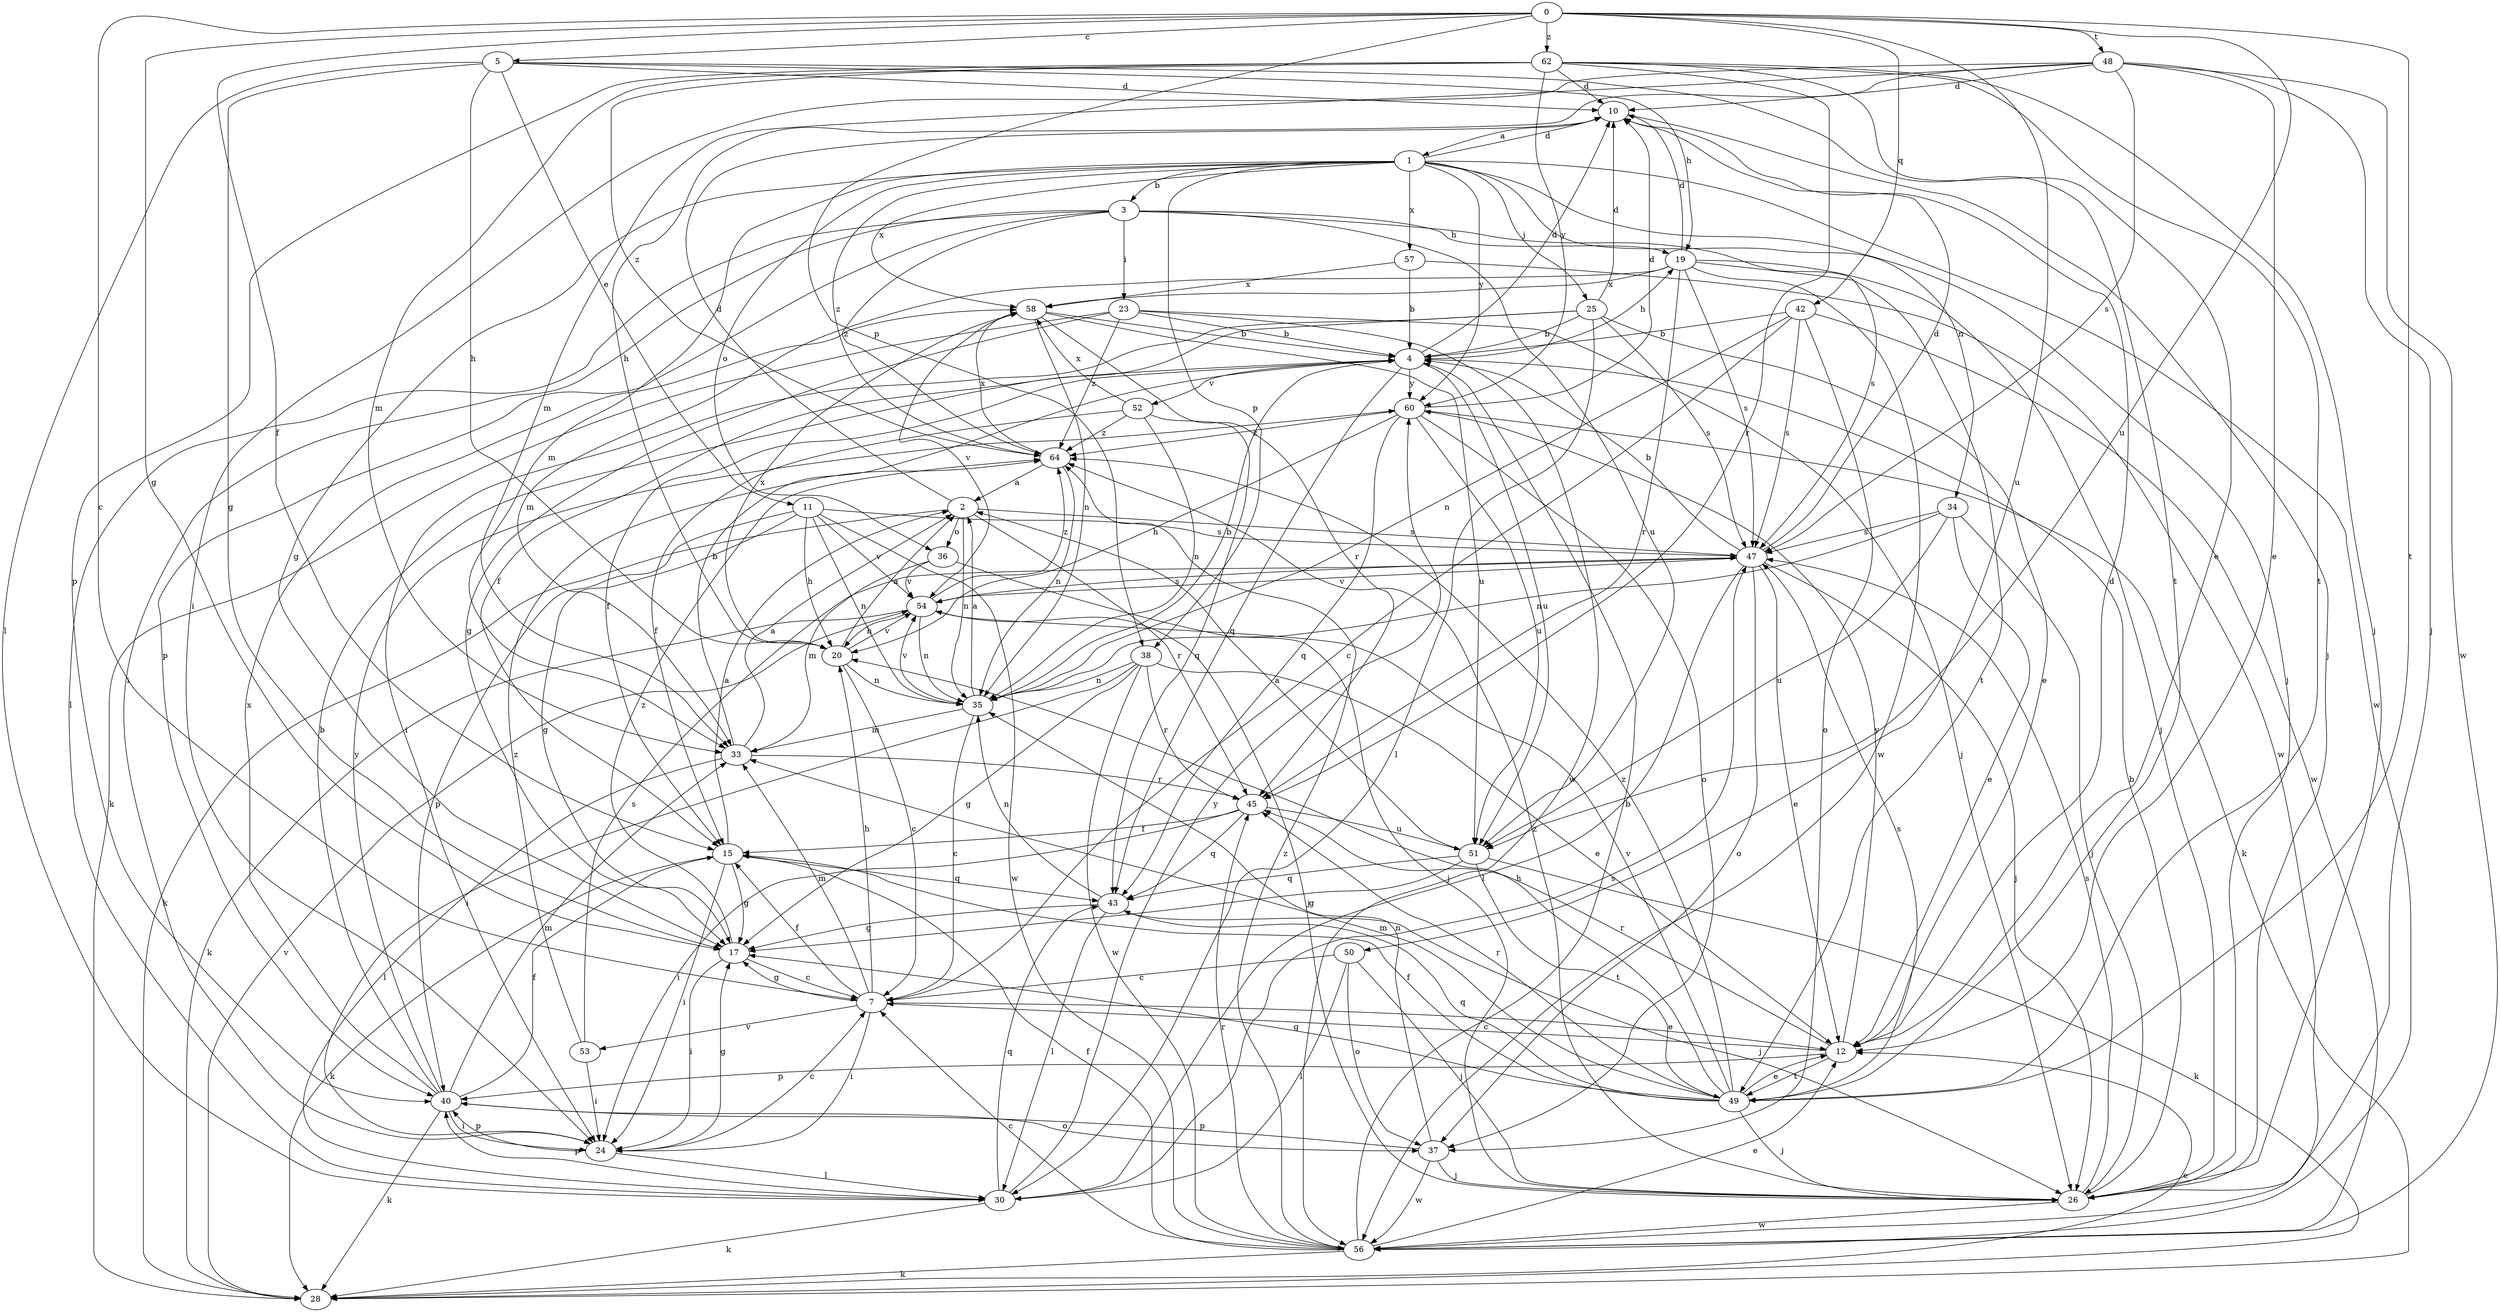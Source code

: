 strict digraph  {
0;
1;
2;
3;
4;
5;
7;
10;
11;
12;
15;
17;
19;
20;
23;
24;
25;
26;
28;
30;
33;
34;
35;
36;
37;
38;
40;
42;
43;
45;
47;
48;
49;
50;
51;
52;
53;
54;
56;
57;
58;
60;
62;
64;
0 -> 5  [label=c];
0 -> 7  [label=c];
0 -> 15  [label=f];
0 -> 17  [label=g];
0 -> 38  [label=p];
0 -> 42  [label=q];
0 -> 48  [label=t];
0 -> 49  [label=t];
0 -> 50  [label=u];
0 -> 51  [label=u];
0 -> 62  [label=z];
1 -> 3  [label=b];
1 -> 10  [label=d];
1 -> 17  [label=g];
1 -> 25  [label=j];
1 -> 26  [label=j];
1 -> 33  [label=m];
1 -> 34  [label=n];
1 -> 36  [label=o];
1 -> 38  [label=p];
1 -> 56  [label=w];
1 -> 57  [label=x];
1 -> 58  [label=x];
1 -> 60  [label=y];
1 -> 64  [label=z];
2 -> 10  [label=d];
2 -> 28  [label=k];
2 -> 35  [label=n];
2 -> 36  [label=o];
2 -> 45  [label=r];
2 -> 47  [label=s];
3 -> 19  [label=h];
3 -> 23  [label=i];
3 -> 24  [label=i];
3 -> 30  [label=l];
3 -> 40  [label=p];
3 -> 47  [label=s];
3 -> 51  [label=u];
3 -> 64  [label=z];
4 -> 10  [label=d];
4 -> 15  [label=f];
4 -> 19  [label=h];
4 -> 43  [label=q];
4 -> 51  [label=u];
4 -> 52  [label=v];
4 -> 60  [label=y];
5 -> 10  [label=d];
5 -> 11  [label=e];
5 -> 17  [label=g];
5 -> 19  [label=h];
5 -> 20  [label=h];
5 -> 30  [label=l];
5 -> 49  [label=t];
7 -> 12  [label=e];
7 -> 15  [label=f];
7 -> 17  [label=g];
7 -> 20  [label=h];
7 -> 24  [label=i];
7 -> 33  [label=m];
7 -> 53  [label=v];
10 -> 1  [label=a];
10 -> 26  [label=j];
11 -> 17  [label=g];
11 -> 20  [label=h];
11 -> 35  [label=n];
11 -> 40  [label=p];
11 -> 47  [label=s];
11 -> 54  [label=v];
11 -> 56  [label=w];
12 -> 7  [label=c];
12 -> 10  [label=d];
12 -> 40  [label=p];
12 -> 45  [label=r];
12 -> 49  [label=t];
12 -> 60  [label=y];
15 -> 2  [label=a];
15 -> 17  [label=g];
15 -> 24  [label=i];
15 -> 28  [label=k];
15 -> 43  [label=q];
17 -> 7  [label=c];
17 -> 24  [label=i];
17 -> 64  [label=z];
19 -> 10  [label=d];
19 -> 26  [label=j];
19 -> 33  [label=m];
19 -> 45  [label=r];
19 -> 47  [label=s];
19 -> 49  [label=t];
19 -> 56  [label=w];
19 -> 58  [label=x];
20 -> 2  [label=a];
20 -> 7  [label=c];
20 -> 35  [label=n];
20 -> 54  [label=v];
20 -> 58  [label=x];
23 -> 4  [label=b];
23 -> 17  [label=g];
23 -> 26  [label=j];
23 -> 28  [label=k];
23 -> 56  [label=w];
23 -> 64  [label=z];
24 -> 7  [label=c];
24 -> 17  [label=g];
24 -> 30  [label=l];
24 -> 40  [label=p];
25 -> 4  [label=b];
25 -> 10  [label=d];
25 -> 12  [label=e];
25 -> 15  [label=f];
25 -> 24  [label=i];
25 -> 30  [label=l];
25 -> 47  [label=s];
26 -> 4  [label=b];
26 -> 47  [label=s];
26 -> 56  [label=w];
26 -> 64  [label=z];
28 -> 12  [label=e];
28 -> 54  [label=v];
30 -> 28  [label=k];
30 -> 40  [label=p];
30 -> 43  [label=q];
30 -> 47  [label=s];
30 -> 60  [label=y];
33 -> 2  [label=a];
33 -> 4  [label=b];
33 -> 30  [label=l];
33 -> 45  [label=r];
34 -> 12  [label=e];
34 -> 26  [label=j];
34 -> 35  [label=n];
34 -> 47  [label=s];
34 -> 51  [label=u];
35 -> 2  [label=a];
35 -> 4  [label=b];
35 -> 7  [label=c];
35 -> 33  [label=m];
35 -> 54  [label=v];
36 -> 26  [label=j];
36 -> 33  [label=m];
36 -> 54  [label=v];
37 -> 26  [label=j];
37 -> 35  [label=n];
37 -> 40  [label=p];
37 -> 56  [label=w];
38 -> 12  [label=e];
38 -> 17  [label=g];
38 -> 24  [label=i];
38 -> 35  [label=n];
38 -> 45  [label=r];
38 -> 56  [label=w];
40 -> 4  [label=b];
40 -> 15  [label=f];
40 -> 24  [label=i];
40 -> 28  [label=k];
40 -> 33  [label=m];
40 -> 37  [label=o];
40 -> 58  [label=x];
40 -> 60  [label=y];
42 -> 4  [label=b];
42 -> 7  [label=c];
42 -> 35  [label=n];
42 -> 37  [label=o];
42 -> 47  [label=s];
42 -> 56  [label=w];
43 -> 17  [label=g];
43 -> 26  [label=j];
43 -> 30  [label=l];
43 -> 35  [label=n];
45 -> 15  [label=f];
45 -> 24  [label=i];
45 -> 43  [label=q];
45 -> 51  [label=u];
47 -> 4  [label=b];
47 -> 10  [label=d];
47 -> 12  [label=e];
47 -> 26  [label=j];
47 -> 30  [label=l];
47 -> 37  [label=o];
47 -> 54  [label=v];
48 -> 10  [label=d];
48 -> 12  [label=e];
48 -> 20  [label=h];
48 -> 24  [label=i];
48 -> 26  [label=j];
48 -> 33  [label=m];
48 -> 47  [label=s];
48 -> 56  [label=w];
49 -> 12  [label=e];
49 -> 15  [label=f];
49 -> 17  [label=g];
49 -> 20  [label=h];
49 -> 26  [label=j];
49 -> 33  [label=m];
49 -> 43  [label=q];
49 -> 45  [label=r];
49 -> 47  [label=s];
49 -> 54  [label=v];
49 -> 64  [label=z];
50 -> 7  [label=c];
50 -> 26  [label=j];
50 -> 30  [label=l];
50 -> 37  [label=o];
51 -> 2  [label=a];
51 -> 17  [label=g];
51 -> 28  [label=k];
51 -> 43  [label=q];
51 -> 49  [label=t];
52 -> 15  [label=f];
52 -> 35  [label=n];
52 -> 43  [label=q];
52 -> 58  [label=x];
52 -> 64  [label=z];
53 -> 24  [label=i];
53 -> 47  [label=s];
53 -> 64  [label=z];
54 -> 20  [label=h];
54 -> 26  [label=j];
54 -> 28  [label=k];
54 -> 35  [label=n];
54 -> 47  [label=s];
54 -> 64  [label=z];
56 -> 4  [label=b];
56 -> 7  [label=c];
56 -> 12  [label=e];
56 -> 15  [label=f];
56 -> 28  [label=k];
56 -> 45  [label=r];
56 -> 64  [label=z];
57 -> 4  [label=b];
57 -> 56  [label=w];
57 -> 58  [label=x];
58 -> 4  [label=b];
58 -> 35  [label=n];
58 -> 45  [label=r];
58 -> 51  [label=u];
58 -> 54  [label=v];
60 -> 10  [label=d];
60 -> 20  [label=h];
60 -> 28  [label=k];
60 -> 37  [label=o];
60 -> 43  [label=q];
60 -> 51  [label=u];
60 -> 64  [label=z];
62 -> 10  [label=d];
62 -> 12  [label=e];
62 -> 26  [label=j];
62 -> 33  [label=m];
62 -> 40  [label=p];
62 -> 45  [label=r];
62 -> 49  [label=t];
62 -> 60  [label=y];
62 -> 64  [label=z];
64 -> 2  [label=a];
64 -> 35  [label=n];
64 -> 58  [label=x];
}
